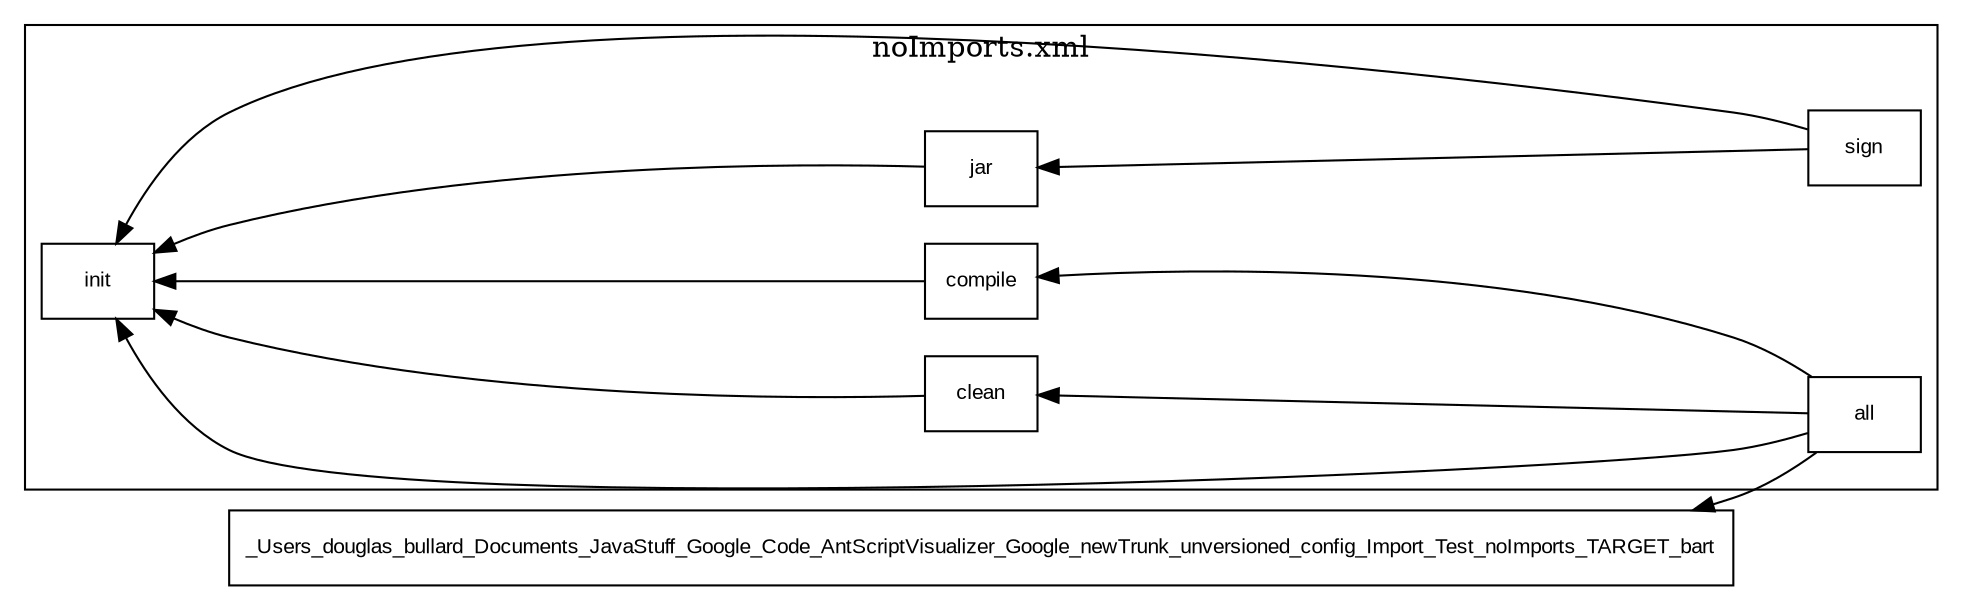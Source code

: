 digraph G {
node [shape=box,fontname="Arial",fontsize="10"];
edge [fontname="Arial",fontsize="8"];
rankdir=RL;

concentrate=true;
	subgraph cluster_0 {
		label="noImports.xml"
		_Users_douglas_bullard_Documents_JavaStuff_Google_Code_AntScriptVisualizer_Google_newTrunk_unversioned_config_Import_Test_noImports_TARGET_compile [label="compile" shape=box color=black ];
		_Users_douglas_bullard_Documents_JavaStuff_Google_Code_AntScriptVisualizer_Google_newTrunk_unversioned_config_Import_Test_noImports_TARGET_init [label="init" shape=box color=black ];
		_Users_douglas_bullard_Documents_JavaStuff_Google_Code_AntScriptVisualizer_Google_newTrunk_unversioned_config_Import_Test_noImports_TARGET_clean [label="clean" shape=box color=black ];
		_Users_douglas_bullard_Documents_JavaStuff_Google_Code_AntScriptVisualizer_Google_newTrunk_unversioned_config_Import_Test_noImports_TARGET_all [label="all" shape=box color=black ];
		_Users_douglas_bullard_Documents_JavaStuff_Google_Code_AntScriptVisualizer_Google_newTrunk_unversioned_config_Import_Test_noImports_TARGET_sign [label="sign" shape=box color=black ];
		_Users_douglas_bullard_Documents_JavaStuff_Google_Code_AntScriptVisualizer_Google_newTrunk_unversioned_config_Import_Test_noImports_TARGET_jar [label="jar" shape=box color=black ];
	}
		_Users_douglas_bullard_Documents_JavaStuff_Google_Code_AntScriptVisualizer_Google_newTrunk_unversioned_config_Import_Test_noImports_TARGET_all -> _Users_douglas_bullard_Documents_JavaStuff_Google_Code_AntScriptVisualizer_Google_newTrunk_unversioned_config_Import_Test_noImports_TARGET_clean;
		_Users_douglas_bullard_Documents_JavaStuff_Google_Code_AntScriptVisualizer_Google_newTrunk_unversioned_config_Import_Test_noImports_TARGET_jar -> _Users_douglas_bullard_Documents_JavaStuff_Google_Code_AntScriptVisualizer_Google_newTrunk_unversioned_config_Import_Test_noImports_TARGET_init;
		_Users_douglas_bullard_Documents_JavaStuff_Google_Code_AntScriptVisualizer_Google_newTrunk_unversioned_config_Import_Test_noImports_TARGET_all -> _Users_douglas_bullard_Documents_JavaStuff_Google_Code_AntScriptVisualizer_Google_newTrunk_unversioned_config_Import_Test_noImports_TARGET_init;
		_Users_douglas_bullard_Documents_JavaStuff_Google_Code_AntScriptVisualizer_Google_newTrunk_unversioned_config_Import_Test_noImports_TARGET_all -> _Users_douglas_bullard_Documents_JavaStuff_Google_Code_AntScriptVisualizer_Google_newTrunk_unversioned_config_Import_Test_noImports_TARGET_bart;
		_Users_douglas_bullard_Documents_JavaStuff_Google_Code_AntScriptVisualizer_Google_newTrunk_unversioned_config_Import_Test_noImports_TARGET_clean -> _Users_douglas_bullard_Documents_JavaStuff_Google_Code_AntScriptVisualizer_Google_newTrunk_unversioned_config_Import_Test_noImports_TARGET_init;
		_Users_douglas_bullard_Documents_JavaStuff_Google_Code_AntScriptVisualizer_Google_newTrunk_unversioned_config_Import_Test_noImports_TARGET_sign -> _Users_douglas_bullard_Documents_JavaStuff_Google_Code_AntScriptVisualizer_Google_newTrunk_unversioned_config_Import_Test_noImports_TARGET_init;
		_Users_douglas_bullard_Documents_JavaStuff_Google_Code_AntScriptVisualizer_Google_newTrunk_unversioned_config_Import_Test_noImports_TARGET_compile -> _Users_douglas_bullard_Documents_JavaStuff_Google_Code_AntScriptVisualizer_Google_newTrunk_unversioned_config_Import_Test_noImports_TARGET_init;
		_Users_douglas_bullard_Documents_JavaStuff_Google_Code_AntScriptVisualizer_Google_newTrunk_unversioned_config_Import_Test_noImports_TARGET_sign -> _Users_douglas_bullard_Documents_JavaStuff_Google_Code_AntScriptVisualizer_Google_newTrunk_unversioned_config_Import_Test_noImports_TARGET_jar;
		_Users_douglas_bullard_Documents_JavaStuff_Google_Code_AntScriptVisualizer_Google_newTrunk_unversioned_config_Import_Test_noImports_TARGET_all -> _Users_douglas_bullard_Documents_JavaStuff_Google_Code_AntScriptVisualizer_Google_newTrunk_unversioned_config_Import_Test_noImports_TARGET_compile;
}